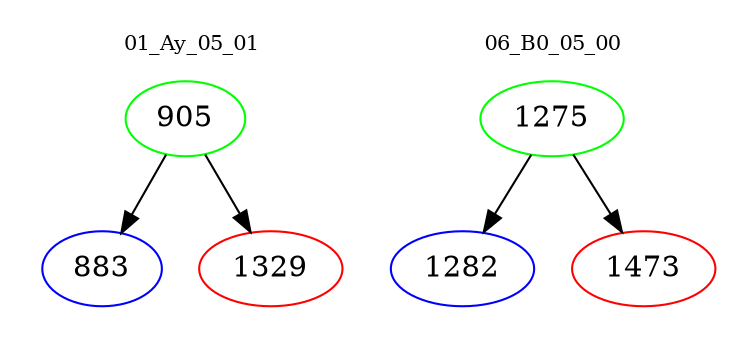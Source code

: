 digraph{
subgraph cluster_0 {
color = white
label = "01_Ay_05_01";
fontsize=10;
T0_905 [label="905", color="green"]
T0_905 -> T0_883 [color="black"]
T0_883 [label="883", color="blue"]
T0_905 -> T0_1329 [color="black"]
T0_1329 [label="1329", color="red"]
}
subgraph cluster_1 {
color = white
label = "06_B0_05_00";
fontsize=10;
T1_1275 [label="1275", color="green"]
T1_1275 -> T1_1282 [color="black"]
T1_1282 [label="1282", color="blue"]
T1_1275 -> T1_1473 [color="black"]
T1_1473 [label="1473", color="red"]
}
}
